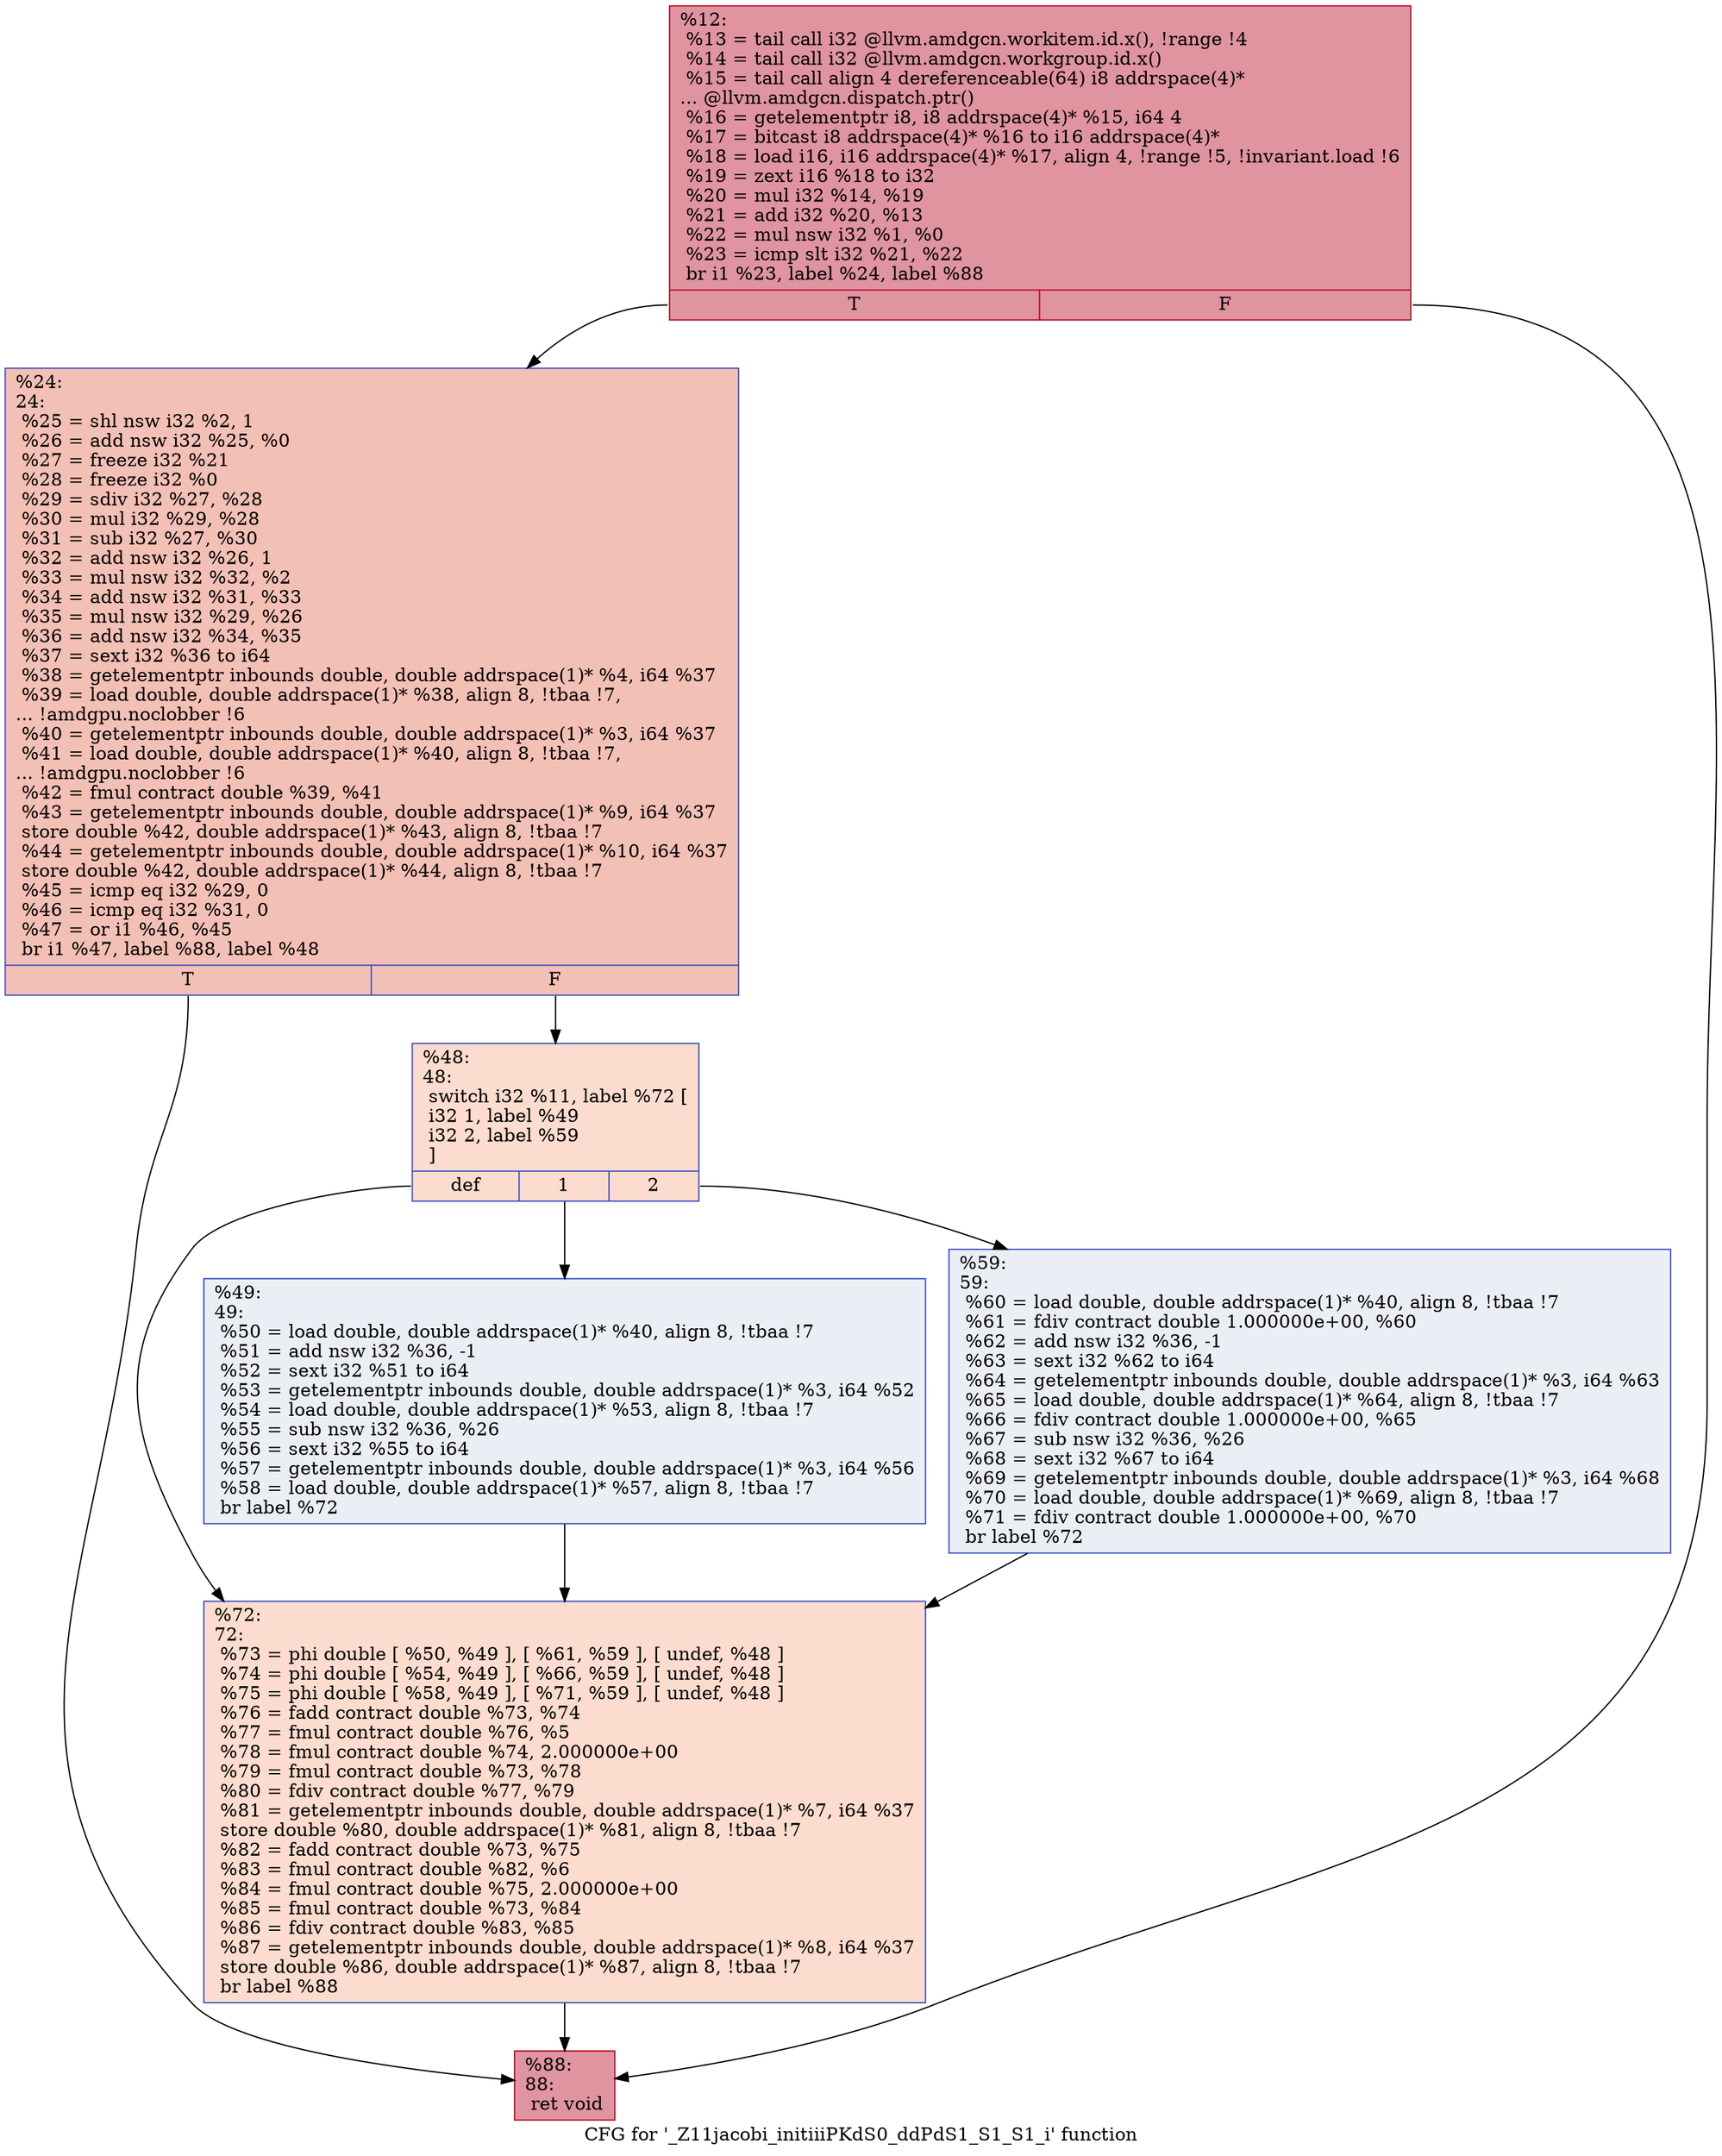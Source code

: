 digraph "CFG for '_Z11jacobi_initiiiPKdS0_ddPdS1_S1_S1_i' function" {
	label="CFG for '_Z11jacobi_initiiiPKdS0_ddPdS1_S1_S1_i' function";

	Node0x49c32d0 [shape=record,color="#b70d28ff", style=filled, fillcolor="#b70d2870",label="{%12:\l  %13 = tail call i32 @llvm.amdgcn.workitem.id.x(), !range !4\l  %14 = tail call i32 @llvm.amdgcn.workgroup.id.x()\l  %15 = tail call align 4 dereferenceable(64) i8 addrspace(4)*\l... @llvm.amdgcn.dispatch.ptr()\l  %16 = getelementptr i8, i8 addrspace(4)* %15, i64 4\l  %17 = bitcast i8 addrspace(4)* %16 to i16 addrspace(4)*\l  %18 = load i16, i16 addrspace(4)* %17, align 4, !range !5, !invariant.load !6\l  %19 = zext i16 %18 to i32\l  %20 = mul i32 %14, %19\l  %21 = add i32 %20, %13\l  %22 = mul nsw i32 %1, %0\l  %23 = icmp slt i32 %21, %22\l  br i1 %23, label %24, label %88\l|{<s0>T|<s1>F}}"];
	Node0x49c32d0:s0 -> Node0x49c5e90;
	Node0x49c32d0:s1 -> Node0x49c5f20;
	Node0x49c5e90 [shape=record,color="#3d50c3ff", style=filled, fillcolor="#e5705870",label="{%24:\l24:                                               \l  %25 = shl nsw i32 %2, 1\l  %26 = add nsw i32 %25, %0\l  %27 = freeze i32 %21\l  %28 = freeze i32 %0\l  %29 = sdiv i32 %27, %28\l  %30 = mul i32 %29, %28\l  %31 = sub i32 %27, %30\l  %32 = add nsw i32 %26, 1\l  %33 = mul nsw i32 %32, %2\l  %34 = add nsw i32 %31, %33\l  %35 = mul nsw i32 %29, %26\l  %36 = add nsw i32 %34, %35\l  %37 = sext i32 %36 to i64\l  %38 = getelementptr inbounds double, double addrspace(1)* %4, i64 %37\l  %39 = load double, double addrspace(1)* %38, align 8, !tbaa !7,\l... !amdgpu.noclobber !6\l  %40 = getelementptr inbounds double, double addrspace(1)* %3, i64 %37\l  %41 = load double, double addrspace(1)* %40, align 8, !tbaa !7,\l... !amdgpu.noclobber !6\l  %42 = fmul contract double %39, %41\l  %43 = getelementptr inbounds double, double addrspace(1)* %9, i64 %37\l  store double %42, double addrspace(1)* %43, align 8, !tbaa !7\l  %44 = getelementptr inbounds double, double addrspace(1)* %10, i64 %37\l  store double %42, double addrspace(1)* %44, align 8, !tbaa !7\l  %45 = icmp eq i32 %29, 0\l  %46 = icmp eq i32 %31, 0\l  %47 = or i1 %46, %45\l  br i1 %47, label %88, label %48\l|{<s0>T|<s1>F}}"];
	Node0x49c5e90:s0 -> Node0x49c5f20;
	Node0x49c5e90:s1 -> Node0x49c7d30;
	Node0x49c7d30 [shape=record,color="#3d50c3ff", style=filled, fillcolor="#f7af9170",label="{%48:\l48:                                               \l  switch i32 %11, label %72 [\l    i32 1, label %49\l    i32 2, label %59\l  ]\l|{<s0>def|<s1>1|<s2>2}}"];
	Node0x49c7d30:s0 -> Node0x49c7e70;
	Node0x49c7d30:s1 -> Node0x49c7ec0;
	Node0x49c7d30:s2 -> Node0x49c7f80;
	Node0x49c7ec0 [shape=record,color="#3d50c3ff", style=filled, fillcolor="#d1dae970",label="{%49:\l49:                                               \l  %50 = load double, double addrspace(1)* %40, align 8, !tbaa !7\l  %51 = add nsw i32 %36, -1\l  %52 = sext i32 %51 to i64\l  %53 = getelementptr inbounds double, double addrspace(1)* %3, i64 %52\l  %54 = load double, double addrspace(1)* %53, align 8, !tbaa !7\l  %55 = sub nsw i32 %36, %26\l  %56 = sext i32 %55 to i64\l  %57 = getelementptr inbounds double, double addrspace(1)* %3, i64 %56\l  %58 = load double, double addrspace(1)* %57, align 8, !tbaa !7\l  br label %72\l}"];
	Node0x49c7ec0 -> Node0x49c7e70;
	Node0x49c7f80 [shape=record,color="#3d50c3ff", style=filled, fillcolor="#d1dae970",label="{%59:\l59:                                               \l  %60 = load double, double addrspace(1)* %40, align 8, !tbaa !7\l  %61 = fdiv contract double 1.000000e+00, %60\l  %62 = add nsw i32 %36, -1\l  %63 = sext i32 %62 to i64\l  %64 = getelementptr inbounds double, double addrspace(1)* %3, i64 %63\l  %65 = load double, double addrspace(1)* %64, align 8, !tbaa !7\l  %66 = fdiv contract double 1.000000e+00, %65\l  %67 = sub nsw i32 %36, %26\l  %68 = sext i32 %67 to i64\l  %69 = getelementptr inbounds double, double addrspace(1)* %3, i64 %68\l  %70 = load double, double addrspace(1)* %69, align 8, !tbaa !7\l  %71 = fdiv contract double 1.000000e+00, %70\l  br label %72\l}"];
	Node0x49c7f80 -> Node0x49c7e70;
	Node0x49c7e70 [shape=record,color="#3d50c3ff", style=filled, fillcolor="#f7af9170",label="{%72:\l72:                                               \l  %73 = phi double [ %50, %49 ], [ %61, %59 ], [ undef, %48 ]\l  %74 = phi double [ %54, %49 ], [ %66, %59 ], [ undef, %48 ]\l  %75 = phi double [ %58, %49 ], [ %71, %59 ], [ undef, %48 ]\l  %76 = fadd contract double %73, %74\l  %77 = fmul contract double %76, %5\l  %78 = fmul contract double %74, 2.000000e+00\l  %79 = fmul contract double %73, %78\l  %80 = fdiv contract double %77, %79\l  %81 = getelementptr inbounds double, double addrspace(1)* %7, i64 %37\l  store double %80, double addrspace(1)* %81, align 8, !tbaa !7\l  %82 = fadd contract double %73, %75\l  %83 = fmul contract double %82, %6\l  %84 = fmul contract double %75, 2.000000e+00\l  %85 = fmul contract double %73, %84\l  %86 = fdiv contract double %83, %85\l  %87 = getelementptr inbounds double, double addrspace(1)* %8, i64 %37\l  store double %86, double addrspace(1)* %87, align 8, !tbaa !7\l  br label %88\l}"];
	Node0x49c7e70 -> Node0x49c5f20;
	Node0x49c5f20 [shape=record,color="#b70d28ff", style=filled, fillcolor="#b70d2870",label="{%88:\l88:                                               \l  ret void\l}"];
}
